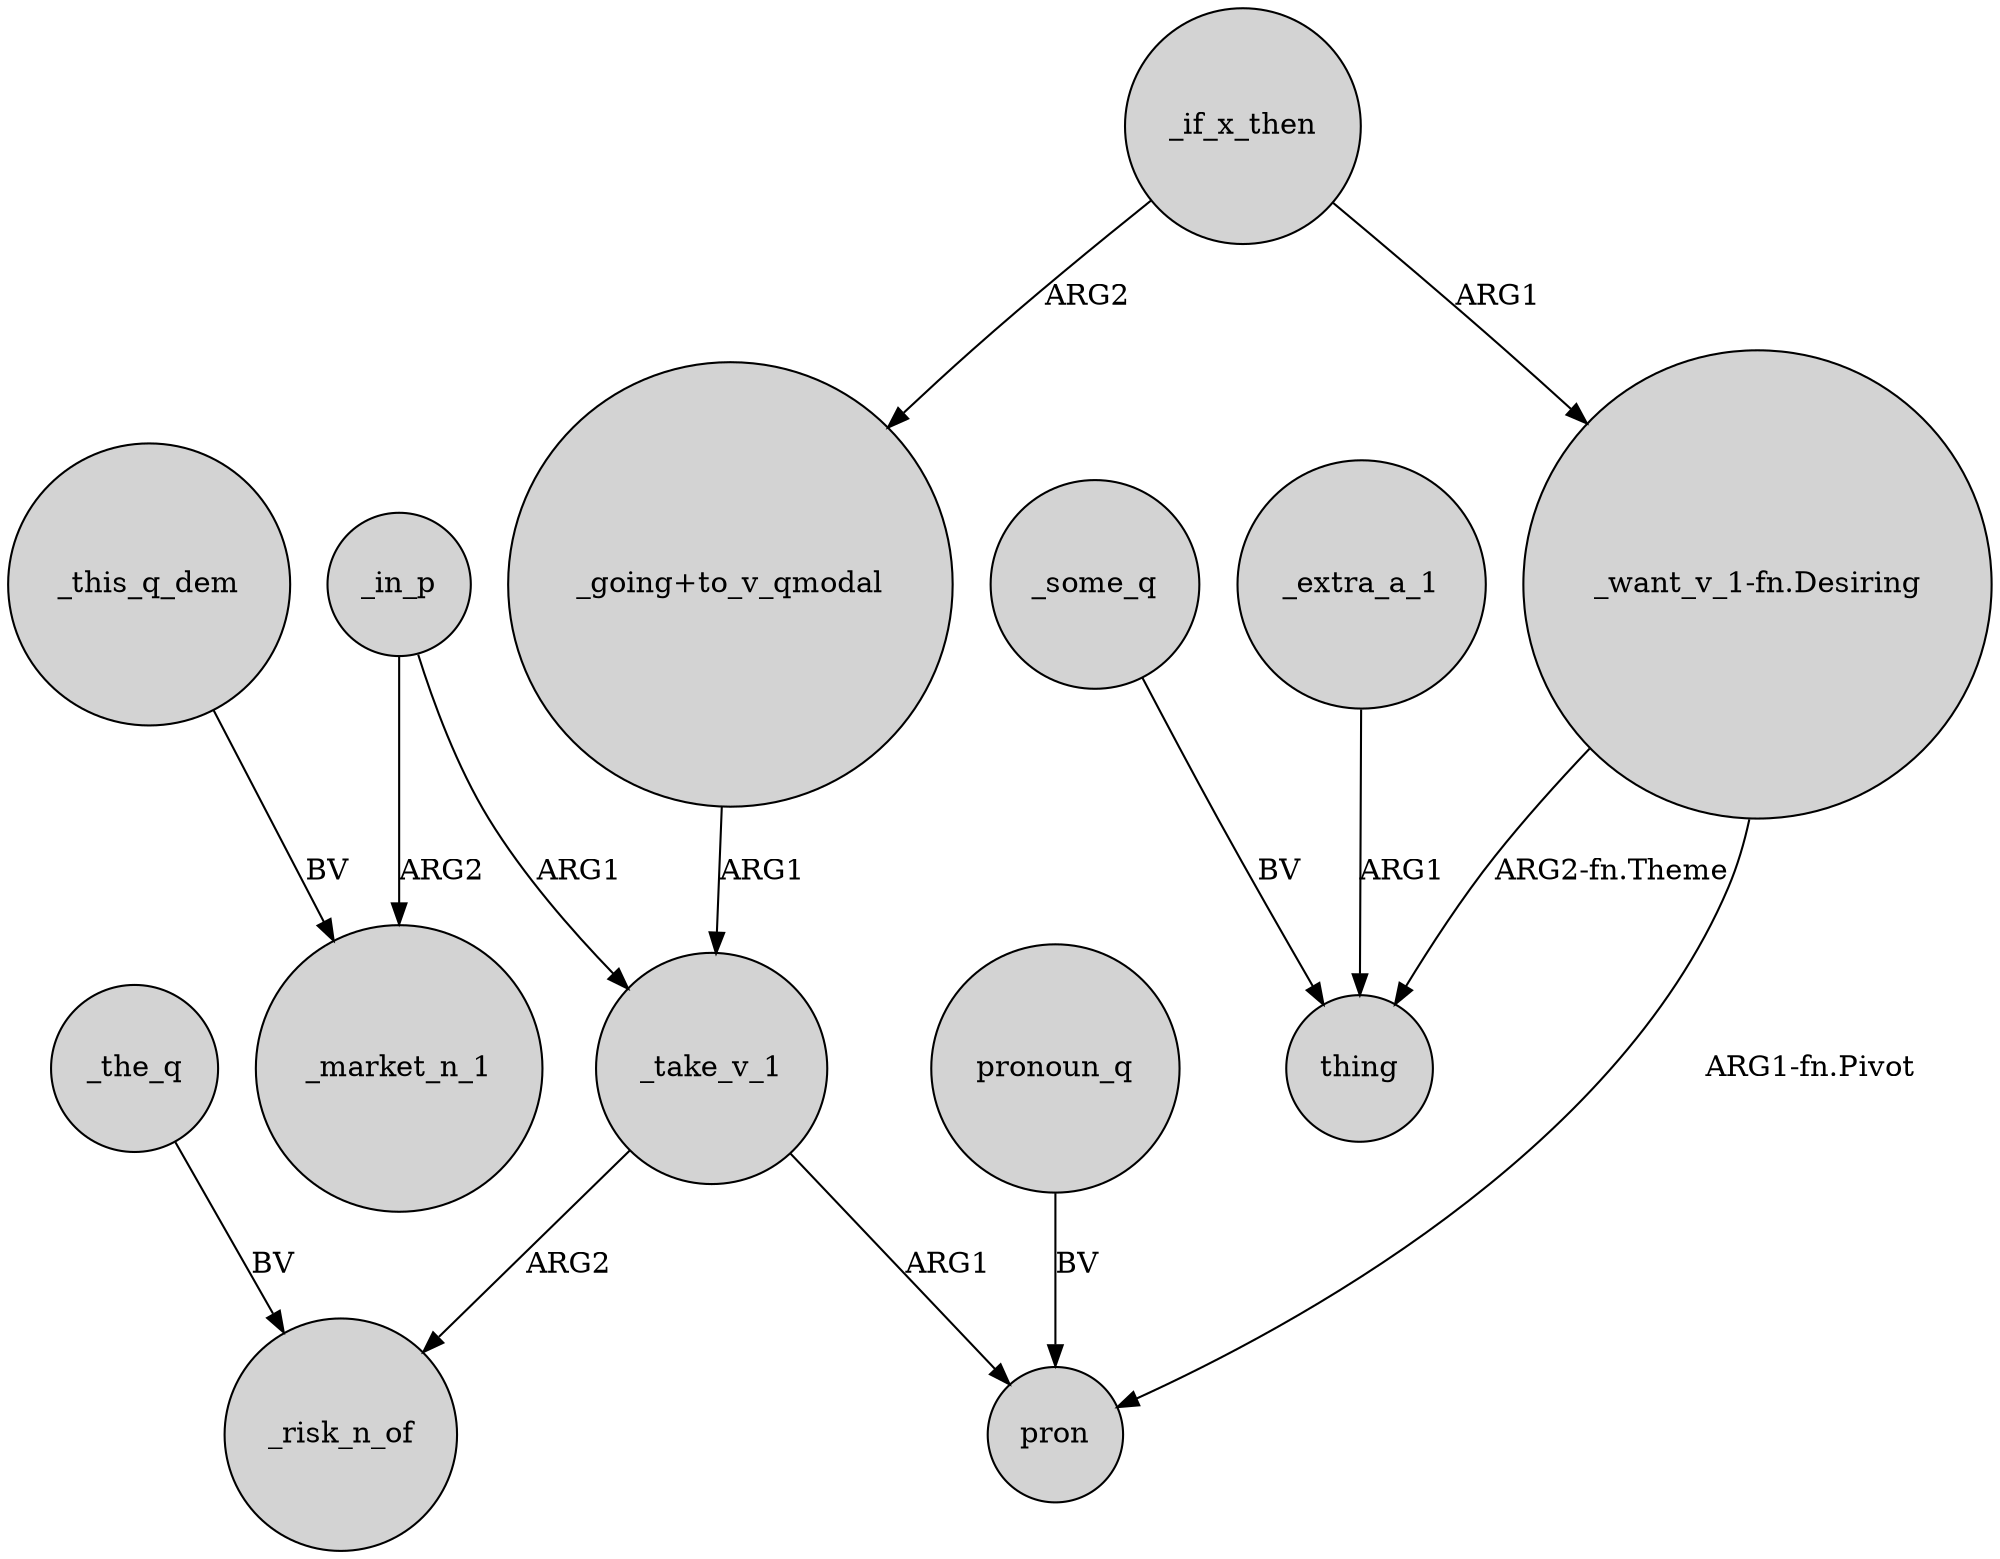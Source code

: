 digraph {
	node [shape=circle style=filled]
	"_want_v_1-fn.Desiring" -> pron [label="ARG1-fn.Pivot"]
	_in_p -> _take_v_1 [label=ARG1]
	_in_p -> _market_n_1 [label=ARG2]
	_take_v_1 -> pron [label=ARG1]
	_if_x_then -> "_going+to_v_qmodal" [label=ARG2]
	_some_q -> thing [label=BV]
	_take_v_1 -> _risk_n_of [label=ARG2]
	_the_q -> _risk_n_of [label=BV]
	"_going+to_v_qmodal" -> _take_v_1 [label=ARG1]
	_if_x_then -> "_want_v_1-fn.Desiring" [label=ARG1]
	_extra_a_1 -> thing [label=ARG1]
	"_want_v_1-fn.Desiring" -> thing [label="ARG2-fn.Theme"]
	_this_q_dem -> _market_n_1 [label=BV]
	pronoun_q -> pron [label=BV]
}
